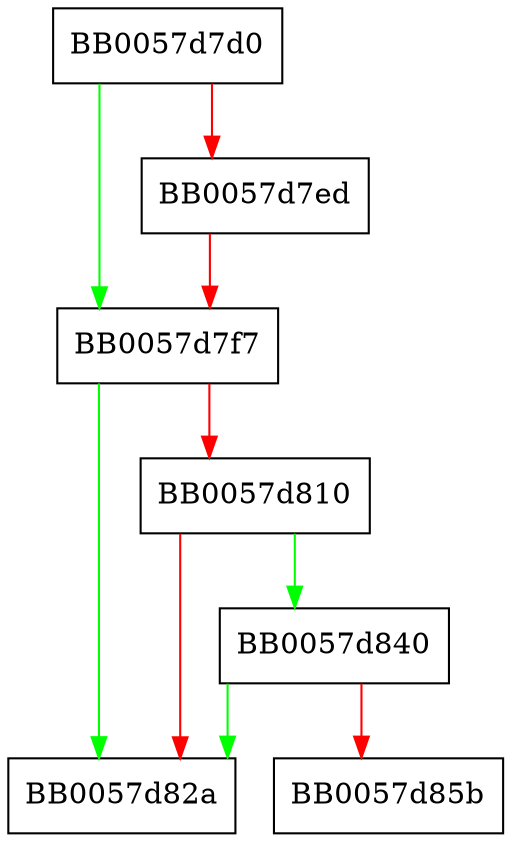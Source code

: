 digraph dsa_pub_print {
  node [shape="box"];
  graph [splines=ortho];
  BB0057d7d0 -> BB0057d7f7 [color="green"];
  BB0057d7d0 -> BB0057d7ed [color="red"];
  BB0057d7ed -> BB0057d7f7 [color="red"];
  BB0057d7f7 -> BB0057d82a [color="green"];
  BB0057d7f7 -> BB0057d810 [color="red"];
  BB0057d810 -> BB0057d840 [color="green"];
  BB0057d810 -> BB0057d82a [color="red"];
  BB0057d840 -> BB0057d82a [color="green"];
  BB0057d840 -> BB0057d85b [color="red"];
}